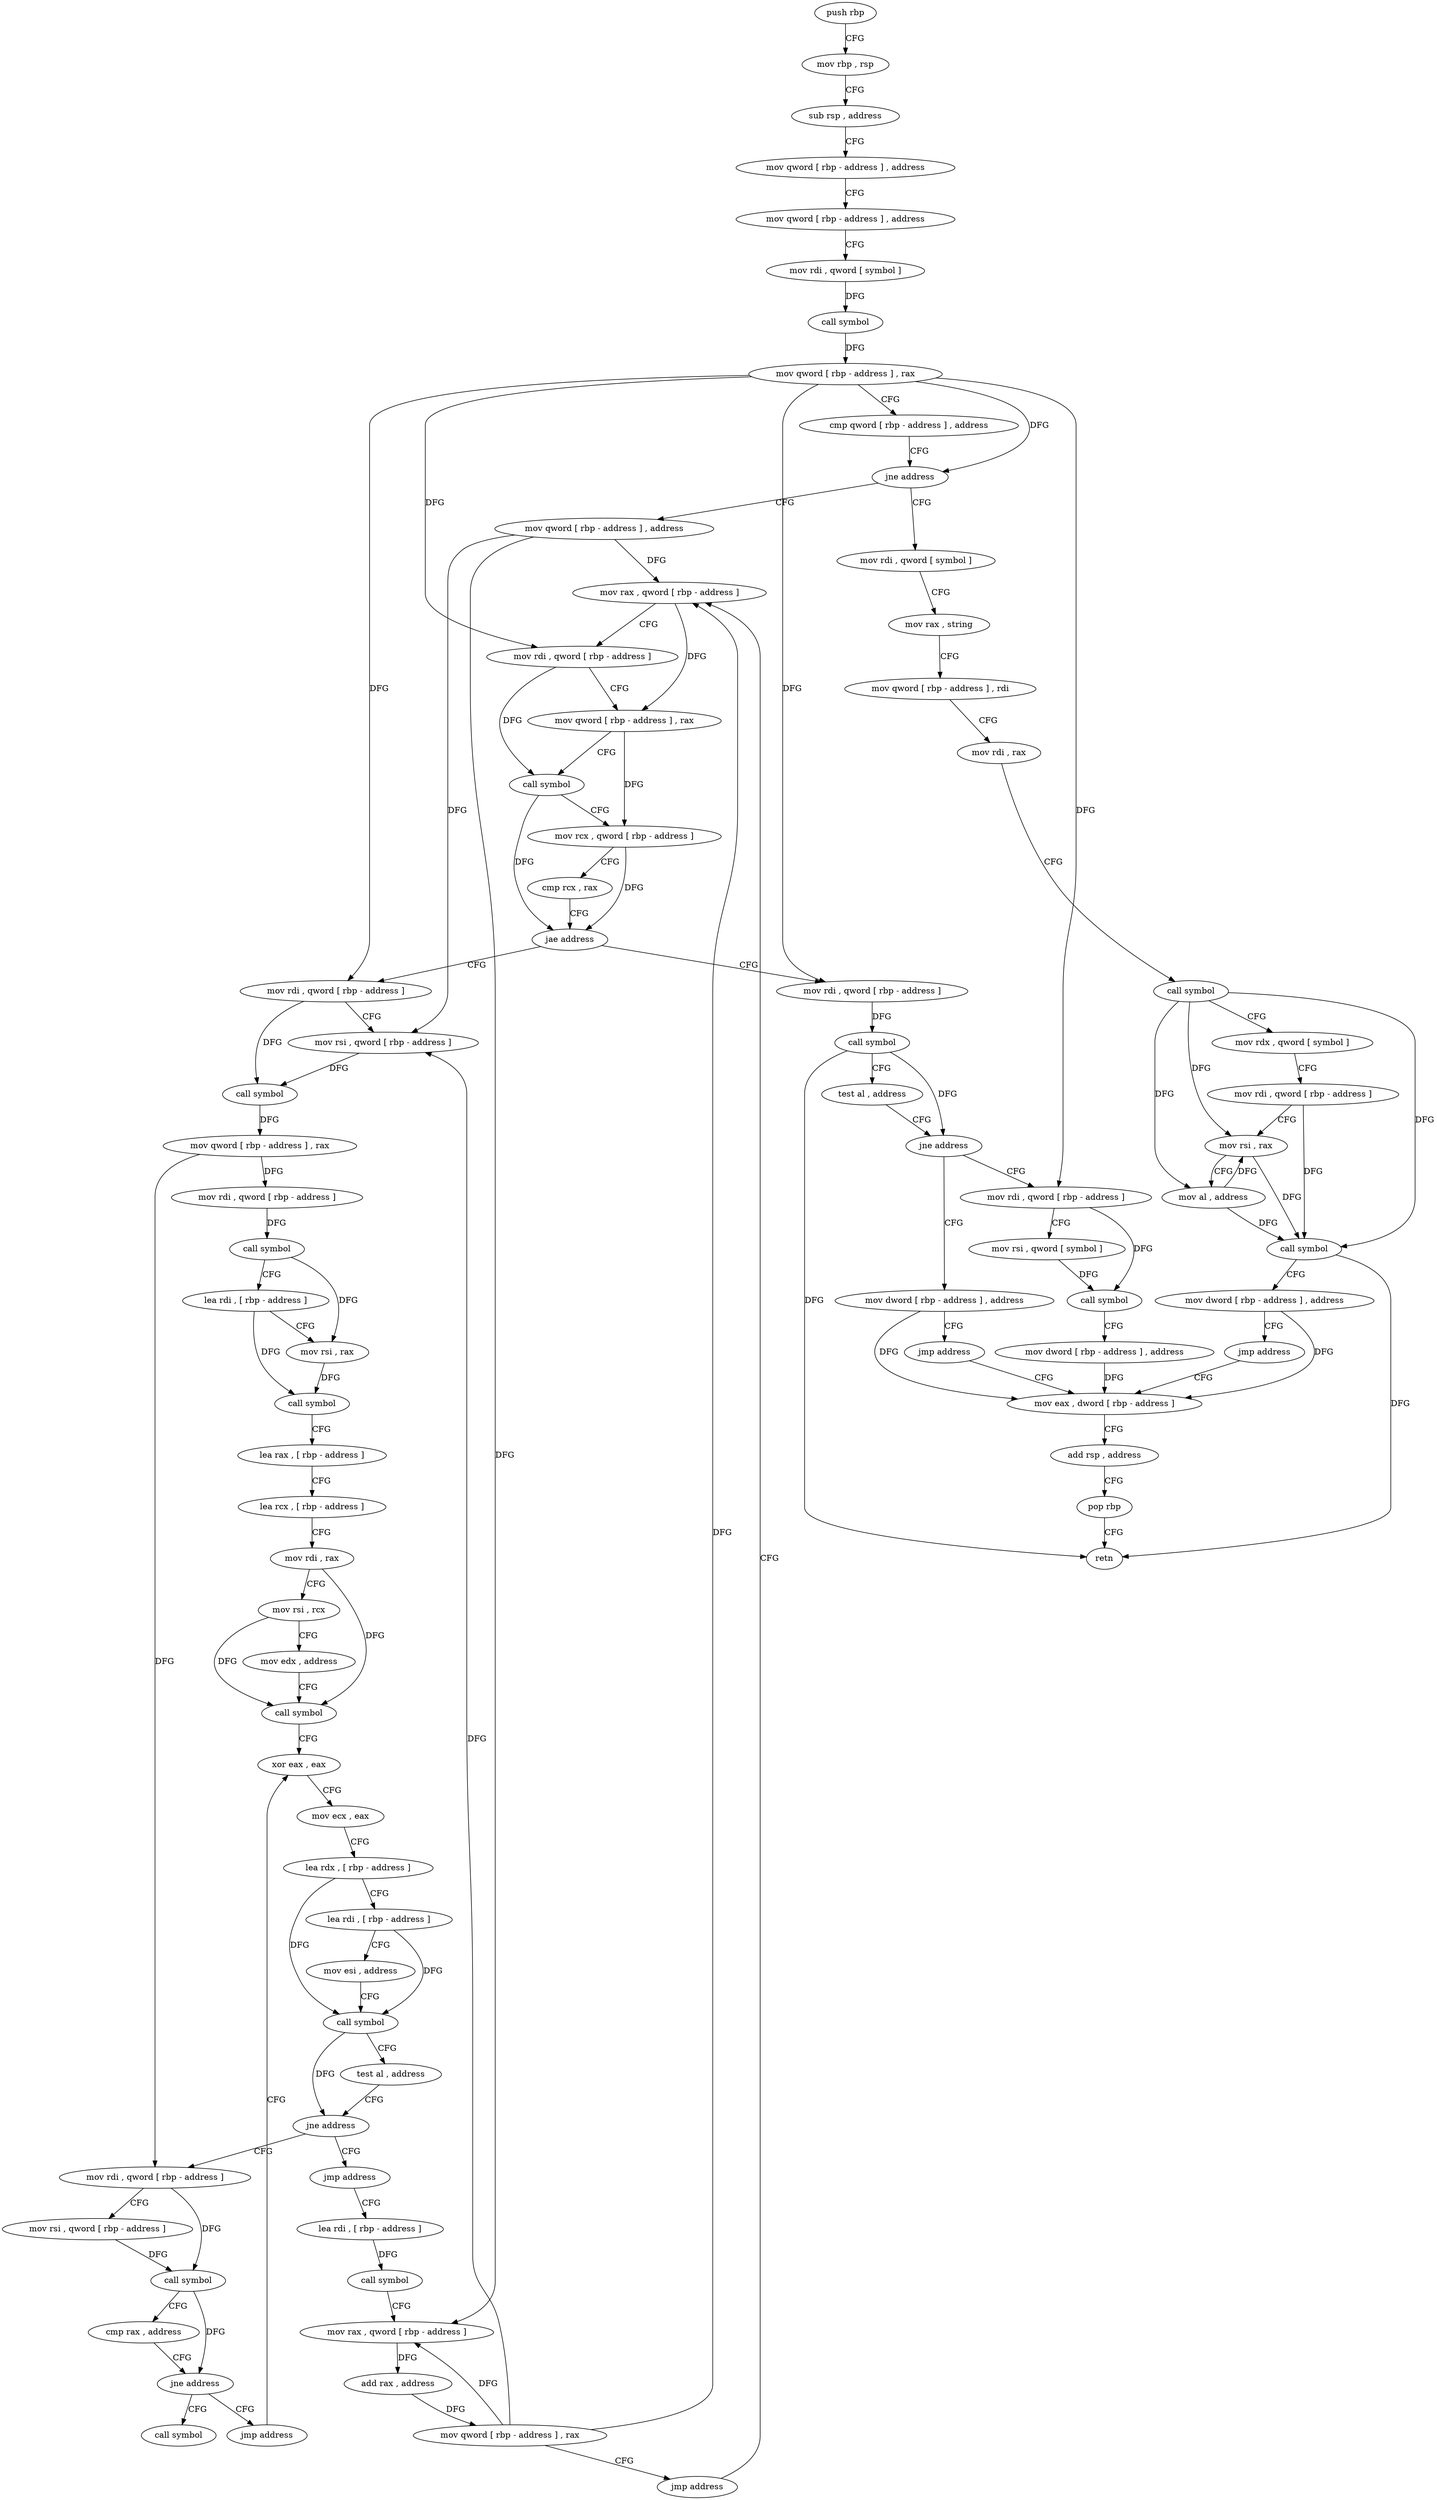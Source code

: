 digraph "func" {
"4218576" [label = "push rbp" ]
"4218577" [label = "mov rbp , rsp" ]
"4218580" [label = "sub rsp , address" ]
"4218587" [label = "mov qword [ rbp - address ] , address" ]
"4218595" [label = "mov qword [ rbp - address ] , address" ]
"4218603" [label = "mov rdi , qword [ symbol ]" ]
"4218611" [label = "call symbol" ]
"4218616" [label = "mov qword [ rbp - address ] , rax" ]
"4218620" [label = "cmp qword [ rbp - address ] , address" ]
"4218625" [label = "jne address" ]
"4218701" [label = "mov qword [ rbp - address ] , address" ]
"4218631" [label = "mov rdi , qword [ symbol ]" ]
"4218709" [label = "mov rax , qword [ rbp - address ]" ]
"4218639" [label = "mov rax , string" ]
"4218649" [label = "mov qword [ rbp - address ] , rdi" ]
"4218656" [label = "mov rdi , rax" ]
"4218659" [label = "call symbol" ]
"4218664" [label = "mov rdx , qword [ symbol ]" ]
"4218672" [label = "mov rdi , qword [ rbp - address ]" ]
"4218679" [label = "mov rsi , rax" ]
"4218682" [label = "mov al , address" ]
"4218684" [label = "call symbol" ]
"4218689" [label = "mov dword [ rbp - address ] , address" ]
"4218696" [label = "jmp address" ]
"4218962" [label = "mov eax , dword [ rbp - address ]" ]
"4218909" [label = "mov rdi , qword [ rbp - address ]" ]
"4218913" [label = "call symbol" ]
"4218918" [label = "test al , address" ]
"4218920" [label = "jne address" ]
"4218938" [label = "mov rdi , qword [ rbp - address ]" ]
"4218926" [label = "mov dword [ rbp - address ] , address" ]
"4218745" [label = "mov rdi , qword [ rbp - address ]" ]
"4218749" [label = "mov rsi , qword [ rbp - address ]" ]
"4218753" [label = "call symbol" ]
"4218758" [label = "mov qword [ rbp - address ] , rax" ]
"4218762" [label = "mov rdi , qword [ rbp - address ]" ]
"4218766" [label = "call symbol" ]
"4218771" [label = "lea rdi , [ rbp - address ]" ]
"4218778" [label = "mov rsi , rax" ]
"4218781" [label = "call symbol" ]
"4218786" [label = "lea rax , [ rbp - address ]" ]
"4218790" [label = "lea rcx , [ rbp - address ]" ]
"4218797" [label = "mov rdi , rax" ]
"4218800" [label = "mov rsi , rcx" ]
"4218803" [label = "mov edx , address" ]
"4218808" [label = "call symbol" ]
"4218813" [label = "xor eax , eax" ]
"4218965" [label = "add rsp , address" ]
"4218972" [label = "pop rbp" ]
"4218973" [label = "retn" ]
"4218942" [label = "mov rsi , qword [ symbol ]" ]
"4218950" [label = "call symbol" ]
"4218955" [label = "mov dword [ rbp - address ] , address" ]
"4218933" [label = "jmp address" ]
"4218848" [label = "mov rdi , qword [ rbp - address ]" ]
"4218852" [label = "mov rsi , qword [ rbp - address ]" ]
"4218856" [label = "call symbol" ]
"4218861" [label = "cmp rax , address" ]
"4218865" [label = "jne address" ]
"4218876" [label = "jmp address" ]
"4218871" [label = "call symbol" ]
"4218843" [label = "jmp address" ]
"4218881" [label = "lea rdi , [ rbp - address ]" ]
"4218885" [label = "call symbol" ]
"4218890" [label = "mov rax , qword [ rbp - address ]" ]
"4218894" [label = "add rax , address" ]
"4218900" [label = "mov qword [ rbp - address ] , rax" ]
"4218904" [label = "jmp address" ]
"4218815" [label = "mov ecx , eax" ]
"4218817" [label = "lea rdx , [ rbp - address ]" ]
"4218821" [label = "lea rdi , [ rbp - address ]" ]
"4218825" [label = "mov esi , address" ]
"4218830" [label = "call symbol" ]
"4218835" [label = "test al , address" ]
"4218837" [label = "jne address" ]
"4218713" [label = "mov rdi , qword [ rbp - address ]" ]
"4218717" [label = "mov qword [ rbp - address ] , rax" ]
"4218724" [label = "call symbol" ]
"4218729" [label = "mov rcx , qword [ rbp - address ]" ]
"4218736" [label = "cmp rcx , rax" ]
"4218739" [label = "jae address" ]
"4218576" -> "4218577" [ label = "CFG" ]
"4218577" -> "4218580" [ label = "CFG" ]
"4218580" -> "4218587" [ label = "CFG" ]
"4218587" -> "4218595" [ label = "CFG" ]
"4218595" -> "4218603" [ label = "CFG" ]
"4218603" -> "4218611" [ label = "DFG" ]
"4218611" -> "4218616" [ label = "DFG" ]
"4218616" -> "4218620" [ label = "CFG" ]
"4218616" -> "4218625" [ label = "DFG" ]
"4218616" -> "4218713" [ label = "DFG" ]
"4218616" -> "4218909" [ label = "DFG" ]
"4218616" -> "4218745" [ label = "DFG" ]
"4218616" -> "4218938" [ label = "DFG" ]
"4218620" -> "4218625" [ label = "CFG" ]
"4218625" -> "4218701" [ label = "CFG" ]
"4218625" -> "4218631" [ label = "CFG" ]
"4218701" -> "4218709" [ label = "DFG" ]
"4218701" -> "4218749" [ label = "DFG" ]
"4218701" -> "4218890" [ label = "DFG" ]
"4218631" -> "4218639" [ label = "CFG" ]
"4218709" -> "4218713" [ label = "CFG" ]
"4218709" -> "4218717" [ label = "DFG" ]
"4218639" -> "4218649" [ label = "CFG" ]
"4218649" -> "4218656" [ label = "CFG" ]
"4218656" -> "4218659" [ label = "CFG" ]
"4218659" -> "4218664" [ label = "CFG" ]
"4218659" -> "4218679" [ label = "DFG" ]
"4218659" -> "4218682" [ label = "DFG" ]
"4218659" -> "4218684" [ label = "DFG" ]
"4218664" -> "4218672" [ label = "CFG" ]
"4218672" -> "4218679" [ label = "CFG" ]
"4218672" -> "4218684" [ label = "DFG" ]
"4218679" -> "4218682" [ label = "CFG" ]
"4218679" -> "4218684" [ label = "DFG" ]
"4218682" -> "4218684" [ label = "DFG" ]
"4218682" -> "4218679" [ label = "DFG" ]
"4218684" -> "4218689" [ label = "CFG" ]
"4218684" -> "4218973" [ label = "DFG" ]
"4218689" -> "4218696" [ label = "CFG" ]
"4218689" -> "4218962" [ label = "DFG" ]
"4218696" -> "4218962" [ label = "CFG" ]
"4218962" -> "4218965" [ label = "CFG" ]
"4218909" -> "4218913" [ label = "DFG" ]
"4218913" -> "4218918" [ label = "CFG" ]
"4218913" -> "4218920" [ label = "DFG" ]
"4218913" -> "4218973" [ label = "DFG" ]
"4218918" -> "4218920" [ label = "CFG" ]
"4218920" -> "4218938" [ label = "CFG" ]
"4218920" -> "4218926" [ label = "CFG" ]
"4218938" -> "4218942" [ label = "CFG" ]
"4218938" -> "4218950" [ label = "DFG" ]
"4218926" -> "4218933" [ label = "CFG" ]
"4218926" -> "4218962" [ label = "DFG" ]
"4218745" -> "4218749" [ label = "CFG" ]
"4218745" -> "4218753" [ label = "DFG" ]
"4218749" -> "4218753" [ label = "DFG" ]
"4218753" -> "4218758" [ label = "DFG" ]
"4218758" -> "4218762" [ label = "DFG" ]
"4218758" -> "4218848" [ label = "DFG" ]
"4218762" -> "4218766" [ label = "DFG" ]
"4218766" -> "4218771" [ label = "CFG" ]
"4218766" -> "4218778" [ label = "DFG" ]
"4218771" -> "4218778" [ label = "CFG" ]
"4218771" -> "4218781" [ label = "DFG" ]
"4218778" -> "4218781" [ label = "DFG" ]
"4218781" -> "4218786" [ label = "CFG" ]
"4218786" -> "4218790" [ label = "CFG" ]
"4218790" -> "4218797" [ label = "CFG" ]
"4218797" -> "4218800" [ label = "CFG" ]
"4218797" -> "4218808" [ label = "DFG" ]
"4218800" -> "4218803" [ label = "CFG" ]
"4218800" -> "4218808" [ label = "DFG" ]
"4218803" -> "4218808" [ label = "CFG" ]
"4218808" -> "4218813" [ label = "CFG" ]
"4218813" -> "4218815" [ label = "CFG" ]
"4218965" -> "4218972" [ label = "CFG" ]
"4218972" -> "4218973" [ label = "CFG" ]
"4218942" -> "4218950" [ label = "DFG" ]
"4218950" -> "4218955" [ label = "CFG" ]
"4218955" -> "4218962" [ label = "DFG" ]
"4218933" -> "4218962" [ label = "CFG" ]
"4218848" -> "4218852" [ label = "CFG" ]
"4218848" -> "4218856" [ label = "DFG" ]
"4218852" -> "4218856" [ label = "DFG" ]
"4218856" -> "4218861" [ label = "CFG" ]
"4218856" -> "4218865" [ label = "DFG" ]
"4218861" -> "4218865" [ label = "CFG" ]
"4218865" -> "4218876" [ label = "CFG" ]
"4218865" -> "4218871" [ label = "CFG" ]
"4218876" -> "4218813" [ label = "CFG" ]
"4218843" -> "4218881" [ label = "CFG" ]
"4218881" -> "4218885" [ label = "DFG" ]
"4218885" -> "4218890" [ label = "CFG" ]
"4218890" -> "4218894" [ label = "DFG" ]
"4218894" -> "4218900" [ label = "DFG" ]
"4218900" -> "4218904" [ label = "CFG" ]
"4218900" -> "4218709" [ label = "DFG" ]
"4218900" -> "4218749" [ label = "DFG" ]
"4218900" -> "4218890" [ label = "DFG" ]
"4218904" -> "4218709" [ label = "CFG" ]
"4218815" -> "4218817" [ label = "CFG" ]
"4218817" -> "4218821" [ label = "CFG" ]
"4218817" -> "4218830" [ label = "DFG" ]
"4218821" -> "4218825" [ label = "CFG" ]
"4218821" -> "4218830" [ label = "DFG" ]
"4218825" -> "4218830" [ label = "CFG" ]
"4218830" -> "4218835" [ label = "CFG" ]
"4218830" -> "4218837" [ label = "DFG" ]
"4218835" -> "4218837" [ label = "CFG" ]
"4218837" -> "4218848" [ label = "CFG" ]
"4218837" -> "4218843" [ label = "CFG" ]
"4218713" -> "4218717" [ label = "CFG" ]
"4218713" -> "4218724" [ label = "DFG" ]
"4218717" -> "4218724" [ label = "CFG" ]
"4218717" -> "4218729" [ label = "DFG" ]
"4218724" -> "4218729" [ label = "CFG" ]
"4218724" -> "4218739" [ label = "DFG" ]
"4218729" -> "4218736" [ label = "CFG" ]
"4218729" -> "4218739" [ label = "DFG" ]
"4218736" -> "4218739" [ label = "CFG" ]
"4218739" -> "4218909" [ label = "CFG" ]
"4218739" -> "4218745" [ label = "CFG" ]
}

